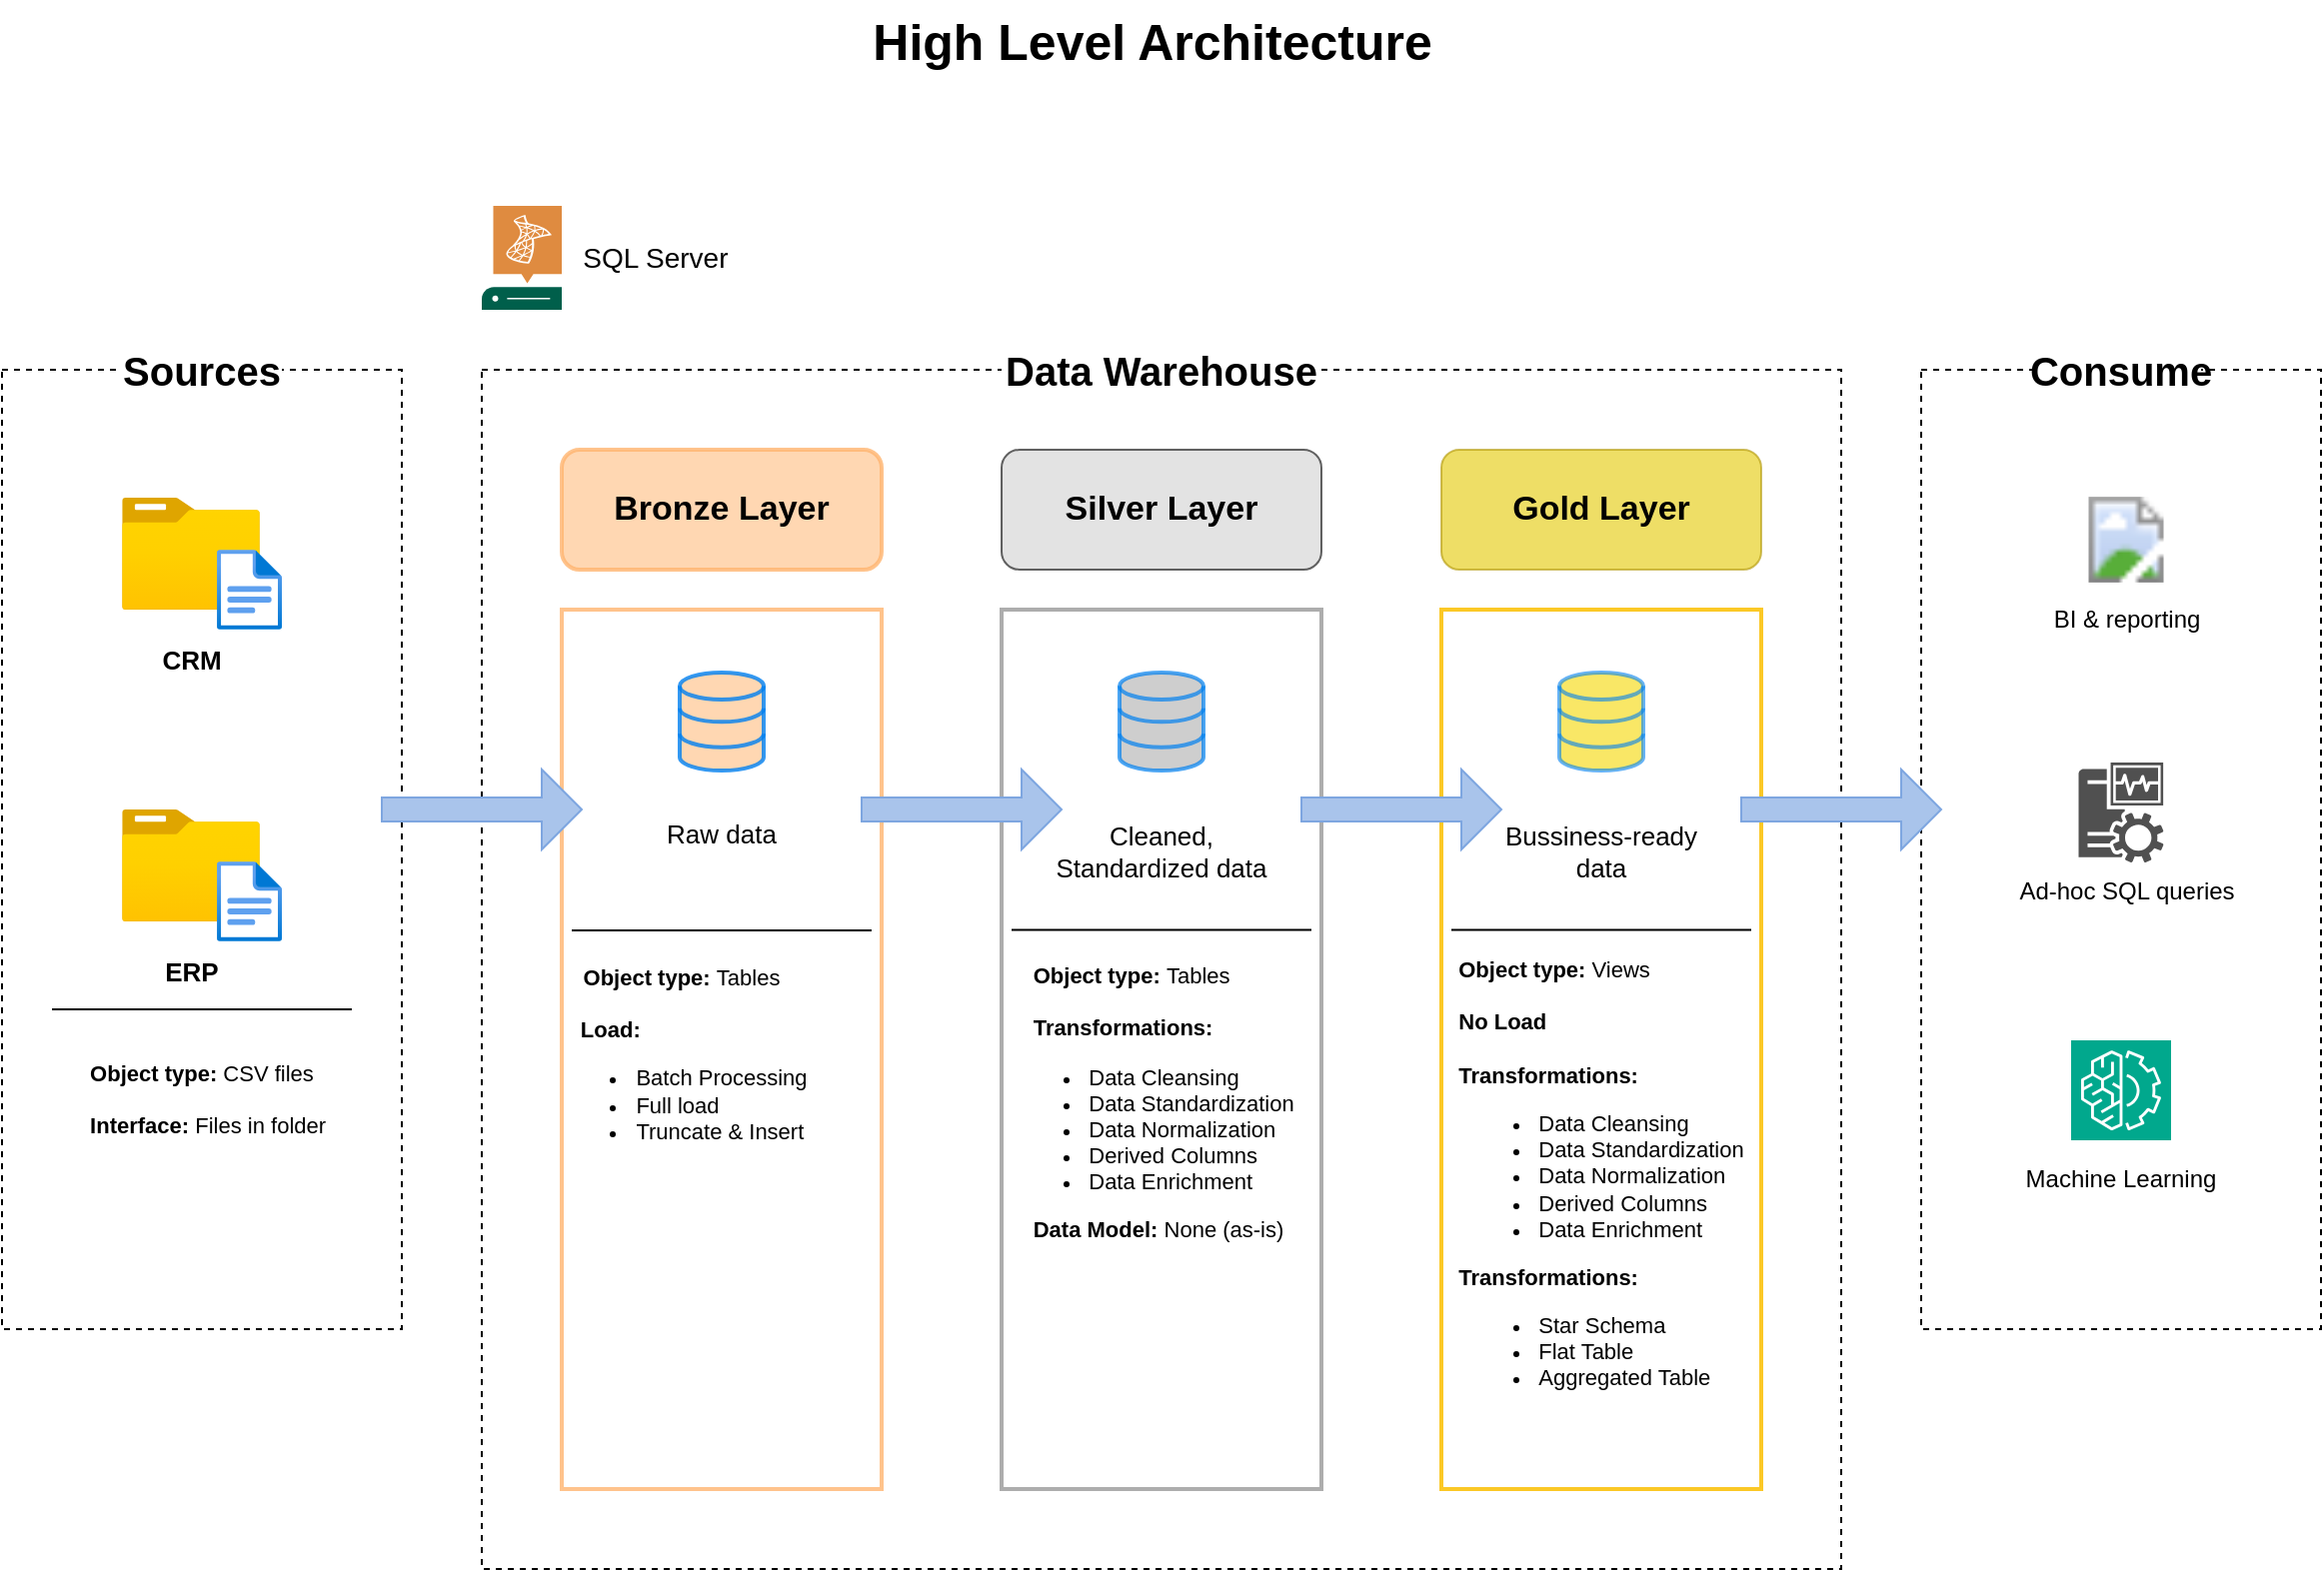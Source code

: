 <mxfile version="27.0.9">
  <diagram name="Page-1" id="K3YTbnQlaTOb-g4yxVi8">
    <mxGraphModel dx="1603" dy="963" grid="1" gridSize="10" guides="1" tooltips="1" connect="1" arrows="1" fold="1" page="1" pageScale="1" pageWidth="850" pageHeight="1100" background="none" math="0" shadow="0">
      <root>
        <mxCell id="0" />
        <mxCell id="1" parent="0" />
        <mxCell id="tWVbFejJEdpRzgFwUfgF-1" value="&lt;font&gt;High Level Architecture&lt;/font&gt;" style="text;html=1;align=center;verticalAlign=middle;resizable=0;points=[];autosize=1;strokeColor=none;fillColor=none;fontSize=25;fontStyle=1" vertex="1" parent="1">
          <mxGeometry x="700" y="50" width="270" height="40" as="geometry" />
        </mxCell>
        <mxCell id="tWVbFejJEdpRzgFwUfgF-2" value="" style="rounded=0;whiteSpace=wrap;html=1;fillColor=none;dashed=1;" vertex="1" parent="1">
          <mxGeometry x="260" y="235" width="200" height="480" as="geometry" />
        </mxCell>
        <mxCell id="tWVbFejJEdpRzgFwUfgF-3" value="&lt;b&gt;Sources&lt;/b&gt;" style="rounded=0;whiteSpace=wrap;html=1;fontSize=20;strokeColor=none;fillColor=default;" vertex="1" parent="1">
          <mxGeometry x="320" y="205" width="80" height="60" as="geometry" />
        </mxCell>
        <mxCell id="tWVbFejJEdpRzgFwUfgF-4" value="" style="rounded=0;whiteSpace=wrap;html=1;fillColor=none;strokeColor=default;dashed=1;" vertex="1" parent="1">
          <mxGeometry x="500" y="235" width="680" height="600" as="geometry" />
        </mxCell>
        <mxCell id="tWVbFejJEdpRzgFwUfgF-5" value="&lt;b&gt;Data Warehouse&lt;/b&gt;" style="rounded=0;whiteSpace=wrap;html=1;fillColor=default;dashed=1;fontSize=20;strokeColor=none;" vertex="1" parent="1">
          <mxGeometry x="760" y="205" width="160" height="60" as="geometry" />
        </mxCell>
        <mxCell id="tWVbFejJEdpRzgFwUfgF-9" value="" style="rounded=0;whiteSpace=wrap;html=1;fillColor=none;dashed=1;" vertex="1" parent="1">
          <mxGeometry x="1220" y="235" width="200" height="480" as="geometry" />
        </mxCell>
        <mxCell id="tWVbFejJEdpRzgFwUfgF-10" value="&lt;b&gt;Consume&lt;/b&gt;" style="rounded=0;whiteSpace=wrap;html=1;fontSize=20;strokeColor=none;fillColor=default;" vertex="1" parent="1">
          <mxGeometry x="1280" y="205" width="80" height="60" as="geometry" />
        </mxCell>
        <mxCell id="tWVbFejJEdpRzgFwUfgF-11" value="&lt;b&gt;Bronze Layer&lt;/b&gt;" style="rounded=1;whiteSpace=wrap;html=1;fontSize=17;fillColor=#FFCE9F;strokeColor=#FFB570;fontColor=#000000;fillStyle=auto;glass=0;strokeWidth=2;perimeterSpacing=0;shadow=0;opacity=80;" vertex="1" parent="1">
          <mxGeometry x="540" y="275" width="160" height="60" as="geometry" />
        </mxCell>
        <mxCell id="tWVbFejJEdpRzgFwUfgF-13" value="&lt;b&gt;Gold Layer&lt;/b&gt;" style="rounded=1;whiteSpace=wrap;html=1;fontSize=17;fillColor=#e3c800;strokeColor=#B09500;fontColor=#000000;opacity=60;" vertex="1" parent="1">
          <mxGeometry x="980" y="275" width="160" height="60" as="geometry" />
        </mxCell>
        <mxCell id="tWVbFejJEdpRzgFwUfgF-14" value="&lt;b&gt;Silver Layer&lt;/b&gt;" style="rounded=1;whiteSpace=wrap;html=1;fontSize=17;fillColor=#D0D0D0;opacity=60;strokeWidth=1;" vertex="1" parent="1">
          <mxGeometry x="760" y="275" width="160" height="60" as="geometry" />
        </mxCell>
        <mxCell id="tWVbFejJEdpRzgFwUfgF-15" value="" style="rounded=0;whiteSpace=wrap;html=1;fillColor=none;strokeColor=#FFB570;strokeWidth=2;opacity=80;" vertex="1" parent="1">
          <mxGeometry x="540" y="355" width="160" height="440" as="geometry" />
        </mxCell>
        <mxCell id="tWVbFejJEdpRzgFwUfgF-16" value="" style="rounded=0;whiteSpace=wrap;html=1;fillColor=none;strokeColor=#999999;strokeWidth=2;opacity=80;" vertex="1" parent="1">
          <mxGeometry x="760" y="355" width="160" height="440" as="geometry" />
        </mxCell>
        <mxCell id="tWVbFejJEdpRzgFwUfgF-17" value="" style="rounded=0;whiteSpace=wrap;html=1;strokeColor=light-dark(#FBC826,#543300);strokeWidth=2;fillColor=none;" vertex="1" parent="1">
          <mxGeometry x="980" y="355" width="160" height="440" as="geometry" />
        </mxCell>
        <mxCell id="tWVbFejJEdpRzgFwUfgF-18" value="" style="image;aspect=fixed;html=1;points=[];align=center;fontSize=12;image=img/lib/azure2/general/Folder_Blank.svg;" vertex="1" parent="1">
          <mxGeometry x="320" y="299" width="69" height="56.0" as="geometry" />
        </mxCell>
        <mxCell id="tWVbFejJEdpRzgFwUfgF-19" value="" style="image;aspect=fixed;html=1;points=[];align=center;fontSize=12;image=img/lib/azure2/general/File.svg;" vertex="1" parent="1">
          <mxGeometry x="367.53" y="325" width="32.47" height="40" as="geometry" />
        </mxCell>
        <mxCell id="tWVbFejJEdpRzgFwUfgF-20" value="CRM" style="text;html=1;align=center;verticalAlign=middle;whiteSpace=wrap;rounded=0;fontSize=13;fontStyle=1" vertex="1" parent="1">
          <mxGeometry x="324.5" y="365" width="60" height="30" as="geometry" />
        </mxCell>
        <mxCell id="tWVbFejJEdpRzgFwUfgF-21" value="" style="image;aspect=fixed;html=1;points=[];align=center;fontSize=12;image=img/lib/azure2/general/Folder_Blank.svg;" vertex="1" parent="1">
          <mxGeometry x="320" y="455" width="69" height="56.0" as="geometry" />
        </mxCell>
        <mxCell id="tWVbFejJEdpRzgFwUfgF-22" value="" style="image;aspect=fixed;html=1;points=[];align=center;fontSize=12;image=img/lib/azure2/general/File.svg;" vertex="1" parent="1">
          <mxGeometry x="367.53" y="481" width="32.47" height="40" as="geometry" />
        </mxCell>
        <mxCell id="tWVbFejJEdpRzgFwUfgF-23" value="ERP" style="text;html=1;align=center;verticalAlign=middle;whiteSpace=wrap;rounded=0;fontSize=13;fontStyle=1" vertex="1" parent="1">
          <mxGeometry x="324.5" y="521" width="60" height="30" as="geometry" />
        </mxCell>
        <mxCell id="tWVbFejJEdpRzgFwUfgF-29" value="" style="endArrow=none;html=1;rounded=0;" edge="1" parent="1">
          <mxGeometry width="50" height="50" relative="1" as="geometry">
            <mxPoint x="285" y="555" as="sourcePoint" />
            <mxPoint x="435" y="555" as="targetPoint" />
          </mxGeometry>
        </mxCell>
        <mxCell id="tWVbFejJEdpRzgFwUfgF-30" value="&lt;b&gt;Object type:&lt;/b&gt; CSV files&lt;br&gt;&lt;br&gt;&lt;b&gt;&amp;nbsp; Interface: &lt;/b&gt;Files in folder" style="text;html=1;align=center;verticalAlign=middle;whiteSpace=wrap;rounded=0;fontSize=11;" vertex="1" parent="1">
          <mxGeometry x="289.13" y="585" width="141.74" height="30" as="geometry" />
        </mxCell>
        <mxCell id="tWVbFejJEdpRzgFwUfgF-31" value="" style="html=1;verticalLabelPosition=bottom;align=center;labelBackgroundColor=#ffffff;verticalAlign=top;strokeWidth=2;strokeColor=#0080F0;shadow=0;dashed=0;shape=mxgraph.ios7.icons.data;fillColor=#FFCE9F;opacity=80;" vertex="1" parent="1">
          <mxGeometry x="599" y="386.45" width="42" height="49.1" as="geometry" />
        </mxCell>
        <mxCell id="tWVbFejJEdpRzgFwUfgF-32" value="" style="html=1;verticalLabelPosition=bottom;align=center;labelBackgroundColor=#ffffff;verticalAlign=top;strokeWidth=2;strokeColor=#0080F0;shadow=0;dashed=0;shape=mxgraph.ios7.icons.data;fillColor=#BABABA;opacity=70;" vertex="1" parent="1">
          <mxGeometry x="819" y="386.45" width="42" height="49.1" as="geometry" />
        </mxCell>
        <mxCell id="tWVbFejJEdpRzgFwUfgF-33" value="" style="html=1;verticalLabelPosition=bottom;align=center;labelBackgroundColor=#ffffff;verticalAlign=top;strokeWidth=2;strokeColor=#0080F0;shadow=0;dashed=0;shape=mxgraph.ios7.icons.data;fillColor=#F5D800;opacity=60;" vertex="1" parent="1">
          <mxGeometry x="1039" y="386.45" width="42" height="49.1" as="geometry" />
        </mxCell>
        <mxCell id="tWVbFejJEdpRzgFwUfgF-34" value="" style="shape=singleArrow;whiteSpace=wrap;html=1;fontColor=#A9C4EB;fillColor=#A9C4EB;strokeColor=#7EA6E0;" vertex="1" parent="1">
          <mxGeometry x="450" y="435" width="100" height="40" as="geometry" />
        </mxCell>
        <mxCell id="tWVbFejJEdpRzgFwUfgF-35" value="" style="shape=singleArrow;whiteSpace=wrap;html=1;fontColor=#A9C4EB;fillColor=#A9C4EB;strokeColor=#7EA6E0;" vertex="1" parent="1">
          <mxGeometry x="690" y="435" width="100" height="40" as="geometry" />
        </mxCell>
        <mxCell id="tWVbFejJEdpRzgFwUfgF-36" value="" style="shape=singleArrow;whiteSpace=wrap;html=1;fontColor=#A9C4EB;fillColor=#A9C4EB;strokeColor=#7EA6E0;" vertex="1" parent="1">
          <mxGeometry x="910" y="435" width="100" height="40" as="geometry" />
        </mxCell>
        <mxCell id="tWVbFejJEdpRzgFwUfgF-37" value="" style="shape=singleArrow;whiteSpace=wrap;html=1;fontColor=#A9C4EB;fillColor=#A9C4EB;strokeColor=#7EA6E0;" vertex="1" parent="1">
          <mxGeometry x="1130" y="435" width="100" height="40" as="geometry" />
        </mxCell>
        <mxCell id="tWVbFejJEdpRzgFwUfgF-38" value="&lt;font style=&quot;font-size: 13px;&quot;&gt;Raw data&lt;/font&gt;" style="text;html=1;align=center;verticalAlign=middle;whiteSpace=wrap;rounded=0;" vertex="1" parent="1">
          <mxGeometry x="590" y="451.55" width="60" height="30" as="geometry" />
        </mxCell>
        <mxCell id="tWVbFejJEdpRzgFwUfgF-39" value="&lt;font style=&quot;font-size: 13px;&quot;&gt;Cleaned, Standardized data&lt;/font&gt;" style="text;html=1;align=center;verticalAlign=middle;whiteSpace=wrap;rounded=0;" vertex="1" parent="1">
          <mxGeometry x="785" y="460.55" width="110" height="30" as="geometry" />
        </mxCell>
        <mxCell id="tWVbFejJEdpRzgFwUfgF-40" value="&lt;font style=&quot;font-size: 13px;&quot;&gt;Bussiness-ready data&lt;/font&gt;" style="text;html=1;align=center;verticalAlign=middle;whiteSpace=wrap;rounded=0;" vertex="1" parent="1">
          <mxGeometry x="1010" y="460.55" width="100" height="30" as="geometry" />
        </mxCell>
        <mxCell id="tWVbFejJEdpRzgFwUfgF-41" value="" style="endArrow=none;html=1;rounded=0;" edge="1" parent="1">
          <mxGeometry width="50" height="50" relative="1" as="geometry">
            <mxPoint x="545" y="515.55" as="sourcePoint" />
            <mxPoint x="695" y="515.55" as="targetPoint" />
          </mxGeometry>
        </mxCell>
        <mxCell id="tWVbFejJEdpRzgFwUfgF-42" value="&lt;div&gt;&lt;b&gt;&lt;br&gt;&lt;/b&gt;&lt;/div&gt;&lt;b&gt;&lt;div&gt;&lt;b&gt;&lt;br&gt;&lt;/b&gt;&lt;/div&gt;Object type:&lt;/b&gt;&amp;nbsp;Tables&lt;div&gt;&lt;br&gt;&lt;div&gt;&lt;div style=&quot;text-align: left;&quot;&gt;&lt;b style=&quot;background-color: transparent; color: light-dark(rgb(0, 0, 0), rgb(255, 255, 255));&quot;&gt;&amp;nbsp; &amp;nbsp; Load:&amp;nbsp;&lt;/b&gt;&lt;/div&gt;&lt;div style=&quot;text-align: left;&quot;&gt;&lt;ul&gt;&lt;li&gt;Batch Processing&lt;/li&gt;&lt;li&gt;Full load&lt;/li&gt;&lt;li&gt;Truncate &amp;amp; Insert&lt;/li&gt;&lt;/ul&gt;&lt;/div&gt;&lt;div style=&quot;text-align: left;&quot;&gt;&lt;b style=&quot;background-color: transparent; color: light-dark(rgb(0, 0, 0), rgb(255, 255, 255));&quot;&gt;&lt;span style=&quot;white-space: pre;&quot;&gt;&#x9;&lt;/span&gt;&lt;br&gt;&lt;/b&gt;&lt;/div&gt;&lt;div style=&quot;text-align: left;&quot;&gt;&lt;span style=&quot;white-space: pre;&quot;&gt;&#x9;&lt;/span&gt;&lt;br&gt;&lt;/div&gt;&lt;div&gt;&lt;b&gt;&lt;br&gt;&lt;/b&gt;&lt;/div&gt;&lt;div&gt;&lt;b&gt;&lt;br&gt;&lt;/b&gt;&lt;/div&gt;&lt;/div&gt;&lt;/div&gt;" style="text;html=1;align=center;verticalAlign=middle;whiteSpace=wrap;rounded=0;fontSize=11;" vertex="1" parent="1">
          <mxGeometry x="530" y="555.55" width="140" height="80" as="geometry" />
        </mxCell>
        <mxCell id="tWVbFejJEdpRzgFwUfgF-43" value="&lt;div&gt;&lt;br&gt;&lt;/div&gt;&lt;div&gt;&lt;div style=&quot;text-align: left;&quot;&gt;&lt;b style=&quot;background-color: transparent; color: light-dark(rgb(0, 0, 0), rgb(255, 255, 255));&quot;&gt;&amp;nbsp; &amp;nbsp;&amp;nbsp;&lt;/b&gt;&lt;/div&gt;&lt;div style=&quot;text-align: left;&quot;&gt;&lt;b style=&quot;background-color: transparent; color: light-dark(rgb(0, 0, 0), rgb(255, 255, 255));&quot;&gt;&amp;nbsp; &amp;nbsp;&amp;nbsp;&lt;/b&gt;&lt;b style=&quot;background-color: transparent; color: light-dark(rgb(0, 0, 0), rgb(255, 255, 255)); text-align: center;&quot;&gt;Object type:&lt;/b&gt;&lt;span style=&quot;background-color: transparent; color: light-dark(rgb(0, 0, 0), rgb(255, 255, 255)); text-align: center;&quot;&gt;&amp;nbsp;Tables&lt;/span&gt;&lt;/div&gt;&lt;div style=&quot;text-align: left;&quot;&gt;&lt;b style=&quot;background-color: transparent; color: light-dark(rgb(0, 0, 0), rgb(255, 255, 255));&quot;&gt;&lt;br&gt;&lt;/b&gt;&lt;/div&gt;&lt;div style=&quot;text-align: left;&quot;&gt;&lt;b style=&quot;background-color: transparent; color: light-dark(rgb(0, 0, 0), rgb(255, 255, 255));&quot;&gt;&amp;nbsp; &amp;nbsp; Transformations:&amp;nbsp;&lt;/b&gt;&lt;/div&gt;&lt;div style=&quot;text-align: left;&quot;&gt;&lt;ul&gt;&lt;li&gt;Data Cleansing&lt;/li&gt;&lt;li&gt;Data Standardization&lt;/li&gt;&lt;li&gt;Data Normalization&lt;/li&gt;&lt;li&gt;Derived Columns&lt;/li&gt;&lt;li&gt;Data Enrichment&lt;/li&gt;&lt;/ul&gt;&lt;/div&gt;&lt;div style=&quot;text-align: left;&quot;&gt;&lt;b style=&quot;background-color: transparent; color: light-dark(rgb(0, 0, 0), rgb(255, 255, 255));&quot;&gt;&amp;nbsp; &amp;nbsp; Data Model&lt;/b&gt;&lt;b style=&quot;background-color: transparent; color: light-dark(rgb(0, 0, 0), rgb(255, 255, 255)); text-align: center;&quot;&gt;:&lt;/b&gt;&lt;span style=&quot;background-color: transparent; color: light-dark(rgb(0, 0, 0), rgb(255, 255, 255)); text-align: center;&quot;&gt;&amp;nbsp;None (as-is)&lt;/span&gt;&lt;/div&gt;&lt;div&gt;&lt;span style=&quot;background-color: transparent; color: light-dark(rgb(0, 0, 0), rgb(255, 255, 255)); text-align: center;&quot;&gt;&lt;br&gt;&lt;/span&gt;&lt;/div&gt;&lt;div style=&quot;text-align: left;&quot;&gt;&lt;span style=&quot;white-space: pre;&quot;&gt;&#x9;&lt;/span&gt;&lt;br&gt;&lt;/div&gt;&lt;div&gt;&lt;b&gt;&lt;br&gt;&lt;/b&gt;&lt;/div&gt;&lt;div&gt;&lt;b&gt;&lt;br&gt;&lt;/b&gt;&lt;/div&gt;&lt;/div&gt;" style="text;html=1;align=center;verticalAlign=middle;whiteSpace=wrap;rounded=0;fontSize=11;" vertex="1" parent="1">
          <mxGeometry x="760" y="575" width="150" height="80" as="geometry" />
        </mxCell>
        <mxCell id="tWVbFejJEdpRzgFwUfgF-47" value="&lt;div&gt;&lt;br&gt;&lt;/div&gt;&lt;div&gt;&lt;div style=&quot;text-align: left;&quot;&gt;&lt;b style=&quot;background-color: transparent; color: light-dark(rgb(0, 0, 0), rgb(255, 255, 255));&quot;&gt;&lt;br&gt;&lt;/b&gt;&lt;/div&gt;&lt;div style=&quot;text-align: left;&quot;&gt;&lt;b style=&quot;background-color: transparent; color: light-dark(rgb(0, 0, 0), rgb(255, 255, 255)); text-align: center;&quot;&gt;Object type:&lt;/b&gt;&lt;span style=&quot;background-color: transparent; color: light-dark(rgb(0, 0, 0), rgb(255, 255, 255)); text-align: center;&quot;&gt;&amp;nbsp;Views&lt;/span&gt;&lt;/div&gt;&lt;div style=&quot;text-align: left;&quot;&gt;&lt;span style=&quot;background-color: transparent; color: light-dark(rgb(0, 0, 0), rgb(255, 255, 255)); text-align: center;&quot;&gt;&lt;br&gt;&lt;/span&gt;&lt;/div&gt;&lt;div style=&quot;text-align: left;&quot;&gt;&lt;span style=&quot;background-color: transparent; color: light-dark(rgb(0, 0, 0), rgb(255, 255, 255)); text-align: center;&quot;&gt;&lt;b&gt;No Load&lt;/b&gt;&lt;/span&gt;&lt;/div&gt;&lt;div style=&quot;text-align: left;&quot;&gt;&lt;b style=&quot;background-color: transparent; color: light-dark(rgb(0, 0, 0), rgb(255, 255, 255));&quot;&gt;&lt;br&gt;&lt;/b&gt;&lt;/div&gt;&lt;div style=&quot;text-align: left;&quot;&gt;&lt;b style=&quot;background-color: transparent; color: light-dark(rgb(0, 0, 0), rgb(255, 255, 255));&quot;&gt;Transformations:&amp;nbsp;&lt;/b&gt;&lt;/div&gt;&lt;div style=&quot;text-align: left;&quot;&gt;&lt;ul&gt;&lt;li&gt;Data Cleansing&lt;/li&gt;&lt;li&gt;Data Standardization&lt;/li&gt;&lt;li&gt;Data Normalization&lt;/li&gt;&lt;li&gt;Derived Columns&lt;/li&gt;&lt;li&gt;Data Enrichment&lt;/li&gt;&lt;/ul&gt;&lt;/div&gt;&lt;div style=&quot;text-align: left;&quot;&gt;&lt;div&gt;&lt;b style=&quot;background-color: transparent; color: light-dark(rgb(0, 0, 0), rgb(255, 255, 255));&quot;&gt;Transformations:&amp;nbsp;&lt;/b&gt;&lt;/div&gt;&lt;div&gt;&lt;ul&gt;&lt;li&gt;Star Schema&lt;/li&gt;&lt;li&gt;Flat Table&lt;/li&gt;&lt;li&gt;Aggregated Table&lt;/li&gt;&lt;/ul&gt;&lt;/div&gt;&lt;/div&gt;&lt;div&gt;&lt;span style=&quot;background-color: transparent; color: light-dark(rgb(0, 0, 0), rgb(255, 255, 255)); text-align: center;&quot;&gt;&lt;br&gt;&lt;/span&gt;&lt;/div&gt;&lt;div style=&quot;text-align: left;&quot;&gt;&lt;span style=&quot;white-space: pre;&quot;&gt;&#x9;&lt;/span&gt;&lt;br&gt;&lt;/div&gt;&lt;div&gt;&lt;b&gt;&lt;br&gt;&lt;/b&gt;&lt;/div&gt;&lt;div&gt;&lt;b&gt;&lt;br&gt;&lt;/b&gt;&lt;/div&gt;&lt;/div&gt;" style="text;html=1;align=center;verticalAlign=middle;whiteSpace=wrap;rounded=0;fontSize=11;" vertex="1" parent="1">
          <mxGeometry x="965" y="635.55" width="190" height="40" as="geometry" />
        </mxCell>
        <mxCell id="tWVbFejJEdpRzgFwUfgF-50" value="" style="endArrow=none;html=1;rounded=0;" edge="1" parent="1">
          <mxGeometry width="50" height="50" relative="1" as="geometry">
            <mxPoint x="765" y="515.25" as="sourcePoint" />
            <mxPoint x="915" y="515.25" as="targetPoint" />
          </mxGeometry>
        </mxCell>
        <mxCell id="tWVbFejJEdpRzgFwUfgF-51" value="" style="endArrow=none;html=1;rounded=0;" edge="1" parent="1">
          <mxGeometry width="50" height="50" relative="1" as="geometry">
            <mxPoint x="985" y="515.25" as="sourcePoint" />
            <mxPoint x="1135" y="515.25" as="targetPoint" />
          </mxGeometry>
        </mxCell>
        <mxCell id="tWVbFejJEdpRzgFwUfgF-55" value="" style="image;aspect=fixed;html=1;points=[];align=center;fontSize=12;image=img/lib/azure2/power_platform/PowerBI.svg;" vertex="1" parent="1">
          <mxGeometry x="1303.75" y="295" width="37.5" height="50" as="geometry" />
        </mxCell>
        <mxCell id="tWVbFejJEdpRzgFwUfgF-57" value="" style="sketch=0;pointerEvents=1;shadow=0;dashed=0;html=1;strokeColor=none;fillColor=#505050;labelPosition=center;verticalLabelPosition=bottom;verticalAlign=top;outlineConnect=0;align=center;shape=mxgraph.office.servers.monitoring_sql_reporting_services;" vertex="1" parent="1">
          <mxGeometry x="1298.75" y="431.55" width="42.5" height="50" as="geometry" />
        </mxCell>
        <mxCell id="tWVbFejJEdpRzgFwUfgF-58" value="" style="sketch=0;points=[[0,0,0],[0.25,0,0],[0.5,0,0],[0.75,0,0],[1,0,0],[0,1,0],[0.25,1,0],[0.5,1,0],[0.75,1,0],[1,1,0],[0,0.25,0],[0,0.5,0],[0,0.75,0],[1,0.25,0],[1,0.5,0],[1,0.75,0]];outlineConnect=0;fontColor=#232F3E;fillColor=#01A88D;strokeColor=#ffffff;dashed=0;verticalLabelPosition=bottom;verticalAlign=top;align=center;html=1;fontSize=12;fontStyle=0;aspect=fixed;shape=mxgraph.aws4.resourceIcon;resIcon=mxgraph.aws4.machine_learning;" vertex="1" parent="1">
          <mxGeometry x="1295" y="570.55" width="50" height="50" as="geometry" />
        </mxCell>
        <mxCell id="tWVbFejJEdpRzgFwUfgF-59" value="BI &amp;amp; reporting" style="text;html=1;align=center;verticalAlign=middle;whiteSpace=wrap;rounded=0;" vertex="1" parent="1">
          <mxGeometry x="1282.5" y="345" width="80" height="30" as="geometry" />
        </mxCell>
        <mxCell id="tWVbFejJEdpRzgFwUfgF-60" value="Ad-hoc SQL queries" style="text;html=1;align=center;verticalAlign=middle;whiteSpace=wrap;rounded=0;" vertex="1" parent="1">
          <mxGeometry x="1267.5" y="481" width="110" height="30" as="geometry" />
        </mxCell>
        <mxCell id="tWVbFejJEdpRzgFwUfgF-61" value="Machine Learning" style="text;html=1;align=center;verticalAlign=middle;whiteSpace=wrap;rounded=0;" vertex="1" parent="1">
          <mxGeometry x="1270" y="625" width="100" height="30" as="geometry" />
        </mxCell>
        <mxCell id="tWVbFejJEdpRzgFwUfgF-62" value="" style="sketch=0;pointerEvents=1;shadow=0;dashed=0;html=1;strokeColor=none;fillColor=#005F4B;labelPosition=center;verticalLabelPosition=bottom;verticalAlign=top;align=center;outlineConnect=0;shape=mxgraph.veeam2.sql_server;" vertex="1" parent="1">
          <mxGeometry x="500" y="153" width="40" height="52" as="geometry" />
        </mxCell>
        <mxCell id="tWVbFejJEdpRzgFwUfgF-63" value="&lt;font style=&quot;font-size: 14px;&quot;&gt;&amp;nbsp;SQL Server&lt;/font&gt;" style="text;html=1;align=center;verticalAlign=middle;whiteSpace=wrap;rounded=0;" vertex="1" parent="1">
          <mxGeometry x="540" y="164" width="90" height="30" as="geometry" />
        </mxCell>
      </root>
    </mxGraphModel>
  </diagram>
</mxfile>
